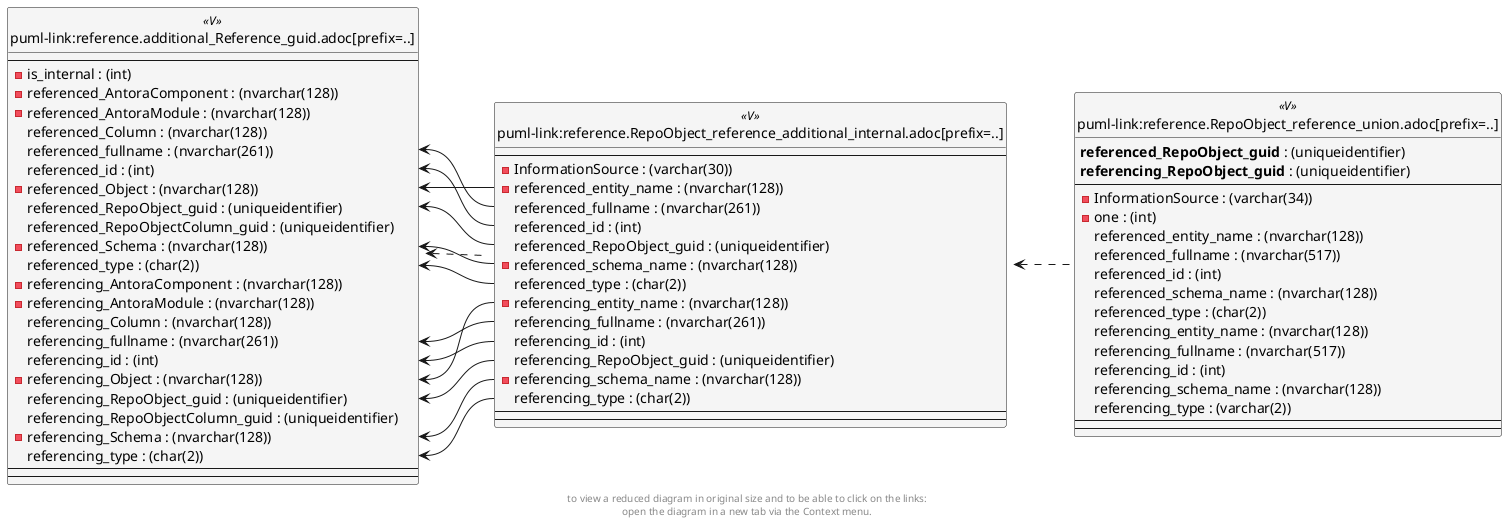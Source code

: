@startuml
left to right direction
'top to bottom direction
hide circle
'avoide "." issues:
set namespaceSeparator none


skinparam class {
  BackgroundColor White
  BackgroundColor<<FN>> Yellow
  BackgroundColor<<FS>> Yellow
  BackgroundColor<<FT>> LightGray
  BackgroundColor<<IF>> Yellow
  BackgroundColor<<IS>> Yellow
  BackgroundColor<<P>> Aqua
  BackgroundColor<<PC>> Aqua
  BackgroundColor<<SN>> Yellow
  BackgroundColor<<SO>> SlateBlue
  BackgroundColor<<TF>> LightGray
  BackgroundColor<<TR>> Tomato
  BackgroundColor<<U>> White
  BackgroundColor<<V>> WhiteSmoke
  BackgroundColor<<X>> Aqua
}


entity "puml-link:reference.additional_Reference_guid.adoc[prefix=..]" as reference.additional_Reference_guid << V >> {
  --
  - is_internal : (int)
  - referenced_AntoraComponent : (nvarchar(128))
  - referenced_AntoraModule : (nvarchar(128))
  referenced_Column : (nvarchar(128))
  referenced_fullname : (nvarchar(261))
  referenced_id : (int)
  - referenced_Object : (nvarchar(128))
  referenced_RepoObject_guid : (uniqueidentifier)
  referenced_RepoObjectColumn_guid : (uniqueidentifier)
  - referenced_Schema : (nvarchar(128))
  referenced_type : (char(2))
  - referencing_AntoraComponent : (nvarchar(128))
  - referencing_AntoraModule : (nvarchar(128))
  referencing_Column : (nvarchar(128))
  referencing_fullname : (nvarchar(261))
  referencing_id : (int)
  - referencing_Object : (nvarchar(128))
  referencing_RepoObject_guid : (uniqueidentifier)
  referencing_RepoObjectColumn_guid : (uniqueidentifier)
  - referencing_Schema : (nvarchar(128))
  referencing_type : (char(2))
  --
  --
}

entity "puml-link:reference.RepoObject_reference_additional_internal.adoc[prefix=..]" as reference.RepoObject_reference_additional_internal << V >> {
  --
  - InformationSource : (varchar(30))
  - referenced_entity_name : (nvarchar(128))
  referenced_fullname : (nvarchar(261))
  referenced_id : (int)
  referenced_RepoObject_guid : (uniqueidentifier)
  - referenced_schema_name : (nvarchar(128))
  referenced_type : (char(2))
  - referencing_entity_name : (nvarchar(128))
  referencing_fullname : (nvarchar(261))
  referencing_id : (int)
  referencing_RepoObject_guid : (uniqueidentifier)
  - referencing_schema_name : (nvarchar(128))
  referencing_type : (char(2))
  --
  --
}

entity "puml-link:reference.RepoObject_reference_union.adoc[prefix=..]" as reference.RepoObject_reference_union << V >> {
  **referenced_RepoObject_guid** : (uniqueidentifier)
  **referencing_RepoObject_guid** : (uniqueidentifier)
  --
  - InformationSource : (varchar(34))
  - one : (int)
  referenced_entity_name : (nvarchar(128))
  referenced_fullname : (nvarchar(517))
  referenced_id : (int)
  referenced_schema_name : (nvarchar(128))
  referenced_type : (char(2))
  referencing_entity_name : (nvarchar(128))
  referencing_fullname : (nvarchar(517))
  referencing_id : (int)
  referencing_schema_name : (nvarchar(128))
  referencing_type : (varchar(2))
  --
  --
}

reference.additional_Reference_guid <.. reference.RepoObject_reference_additional_internal
reference.RepoObject_reference_additional_internal <.. reference.RepoObject_reference_union
reference.additional_Reference_guid::referenced_fullname <-- reference.RepoObject_reference_additional_internal::referenced_fullname
reference.additional_Reference_guid::referenced_id <-- reference.RepoObject_reference_additional_internal::referenced_id
reference.additional_Reference_guid::referenced_Object <-- reference.RepoObject_reference_additional_internal::referenced_entity_name
reference.additional_Reference_guid::referenced_RepoObject_guid <-- reference.RepoObject_reference_additional_internal::referenced_RepoObject_guid
reference.additional_Reference_guid::referenced_Schema <-- reference.RepoObject_reference_additional_internal::referenced_schema_name
reference.additional_Reference_guid::referenced_type <-- reference.RepoObject_reference_additional_internal::referenced_type
reference.additional_Reference_guid::referencing_fullname <-- reference.RepoObject_reference_additional_internal::referencing_fullname
reference.additional_Reference_guid::referencing_id <-- reference.RepoObject_reference_additional_internal::referencing_id
reference.additional_Reference_guid::referencing_Object <-- reference.RepoObject_reference_additional_internal::referencing_entity_name
reference.additional_Reference_guid::referencing_RepoObject_guid <-- reference.RepoObject_reference_additional_internal::referencing_RepoObject_guid
reference.additional_Reference_guid::referencing_Schema <-- reference.RepoObject_reference_additional_internal::referencing_schema_name
reference.additional_Reference_guid::referencing_type <-- reference.RepoObject_reference_additional_internal::referencing_type
footer
to view a reduced diagram in original size and to be able to click on the links:
open the diagram in a new tab via the Context menu.
end footer

@enduml

